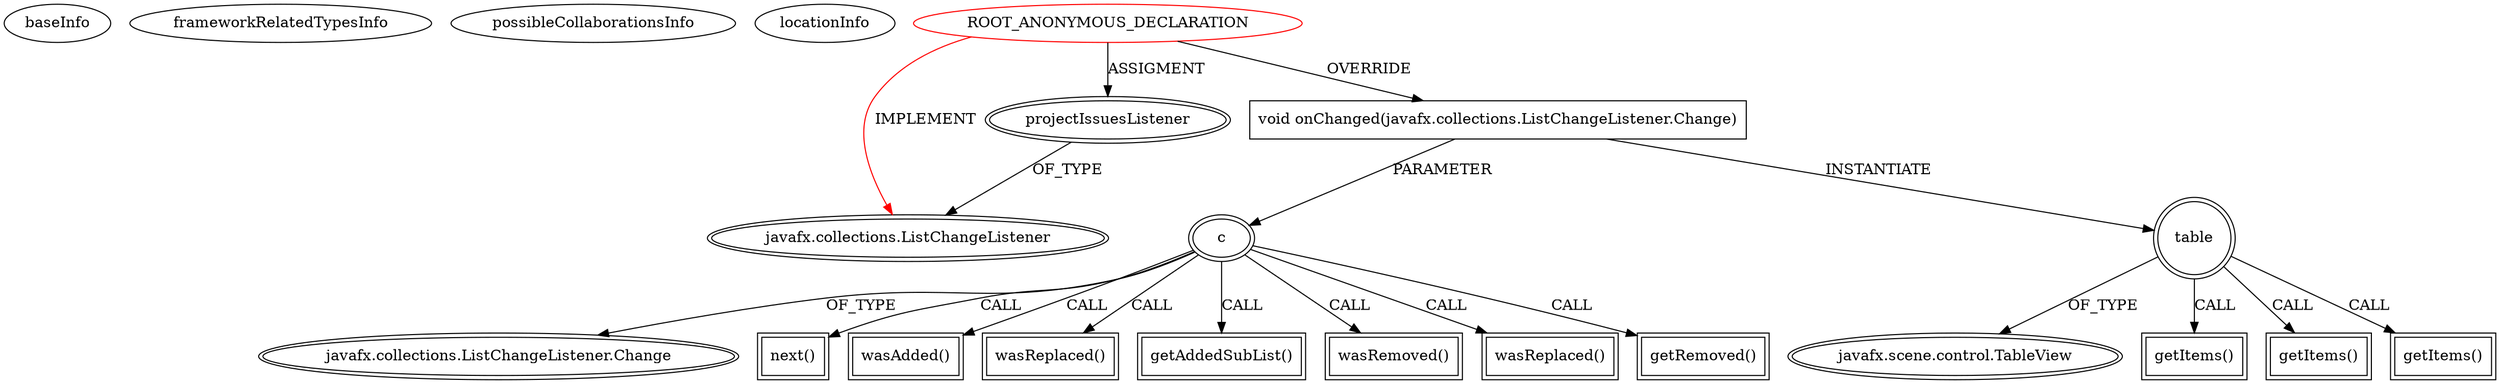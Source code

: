 digraph {
baseInfo[graphId=242,category="extension_graph",isAnonymous=true,possibleRelation=false]
frameworkRelatedTypesInfo[0="javafx.collections.ListChangeListener"]
possibleCollaborationsInfo[]
locationInfo[projectName="ChrisWongAtCUHK-JavaFX",filePath="/ChrisWongAtCUHK-JavaFX/JavaFX-master/IssueTrackingLite/src/issuetrackinglite/IssueTrackingLiteController.java",contextSignature="IssueTrackingLiteController",graphId="242"]
0[label="ROOT_ANONYMOUS_DECLARATION",vertexType="ROOT_ANONYMOUS_DECLARATION",isFrameworkType=false,color=red]
1[label="javafx.collections.ListChangeListener",vertexType="FRAMEWORK_INTERFACE_TYPE",isFrameworkType=true,peripheries=2]
2[label="projectIssuesListener",vertexType="OUTSIDE_VARIABLE_EXPRESION",isFrameworkType=true,peripheries=2]
4[label="void onChanged(javafx.collections.ListChangeListener.Change)",vertexType="OVERRIDING_METHOD_DECLARATION",isFrameworkType=false,shape=box]
5[label="c",vertexType="PARAMETER_DECLARATION",isFrameworkType=true,peripheries=2]
6[label="javafx.collections.ListChangeListener.Change",vertexType="FRAMEWORK_CLASS_TYPE",isFrameworkType=true,peripheries=2]
8[label="next()",vertexType="INSIDE_CALL",isFrameworkType=true,peripheries=2,shape=box]
10[label="wasAdded()",vertexType="INSIDE_CALL",isFrameworkType=true,peripheries=2,shape=box]
12[label="wasReplaced()",vertexType="INSIDE_CALL",isFrameworkType=true,peripheries=2,shape=box]
14[label="getAddedSubList()",vertexType="INSIDE_CALL",isFrameworkType=true,peripheries=2,shape=box]
15[label="table",vertexType="VARIABLE_EXPRESION",isFrameworkType=true,peripheries=2,shape=circle]
17[label="javafx.scene.control.TableView",vertexType="FRAMEWORK_CLASS_TYPE",isFrameworkType=true,peripheries=2]
16[label="getItems()",vertexType="INSIDE_CALL",isFrameworkType=true,peripheries=2,shape=box]
19[label="wasRemoved()",vertexType="INSIDE_CALL",isFrameworkType=true,peripheries=2,shape=box]
21[label="wasReplaced()",vertexType="INSIDE_CALL",isFrameworkType=true,peripheries=2,shape=box]
23[label="getRemoved()",vertexType="INSIDE_CALL",isFrameworkType=true,peripheries=2,shape=box]
25[label="getItems()",vertexType="INSIDE_CALL",isFrameworkType=true,peripheries=2,shape=box]
27[label="getItems()",vertexType="INSIDE_CALL",isFrameworkType=true,peripheries=2,shape=box]
0->1[label="IMPLEMENT",color=red]
0->2[label="ASSIGMENT"]
2->1[label="OF_TYPE"]
0->4[label="OVERRIDE"]
5->6[label="OF_TYPE"]
4->5[label="PARAMETER"]
5->8[label="CALL"]
5->10[label="CALL"]
5->12[label="CALL"]
5->14[label="CALL"]
4->15[label="INSTANTIATE"]
15->17[label="OF_TYPE"]
15->16[label="CALL"]
5->19[label="CALL"]
5->21[label="CALL"]
5->23[label="CALL"]
15->25[label="CALL"]
15->27[label="CALL"]
}
